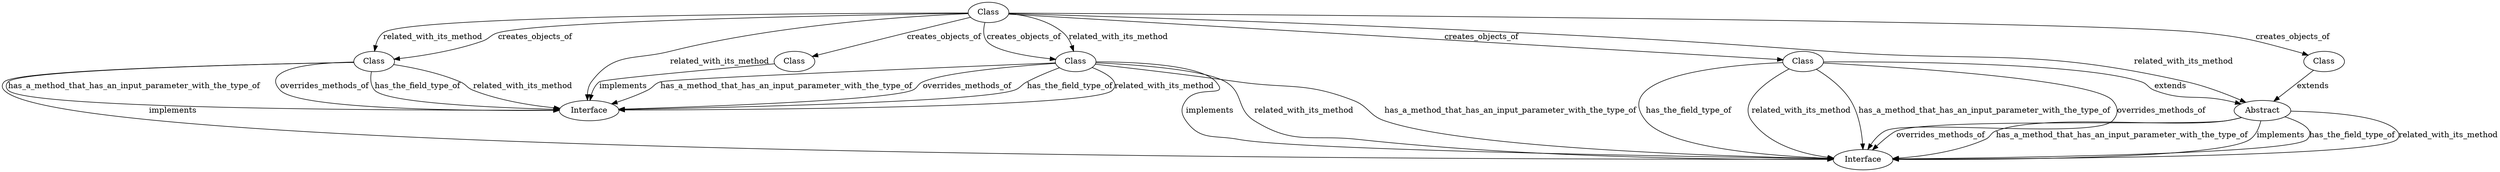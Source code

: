 // Subdue 5.2.2 graph in dot format

digraph SubdueGraph {
  1 [label="Interface",color=black,fontcolor=black];
  2 [label="Class",color=black,fontcolor=black];
  3 [label="Class",color=black,fontcolor=black];
  4 [label="Class",color=black,fontcolor=black];
  5 [label="Abstract",color=black,fontcolor=black];
  6 [label="Class",color=black,fontcolor=black];
  7 [label="Class",color=black,fontcolor=black];
  8 [label="Interface",color=black,fontcolor=black];
  9 [label="Class",color=black,fontcolor=black];
  3 -> 1 [label="implements",color=black,fontcolor=black];
  4 -> 8 [label="implements",color=black,fontcolor=black];
  5 -> 8 [label="implements",color=black,fontcolor=black];
  6 -> 8 [label="implements",color=black,fontcolor=black];
  7 -> 5 [label="extends",color=black,fontcolor=black];
  9 -> 5 [label="extends",color=black,fontcolor=black];
  2 -> 1 [label="related_with_its_method",color=black,fontcolor=black];
  2 -> 3 [label="creates_objects_of",color=black,fontcolor=black];
  2 -> 4 [label="related_with_its_method",color=black,fontcolor=black];
  2 -> 4 [label="creates_objects_of",color=black,fontcolor=black];
  2 -> 6 [label="related_with_its_method",color=black,fontcolor=black];
  2 -> 6 [label="creates_objects_of",color=black,fontcolor=black];
  2 -> 5 [label="related_with_its_method",color=black,fontcolor=black];
  2 -> 9 [label="creates_objects_of",color=black,fontcolor=black];
  2 -> 7 [label="creates_objects_of",color=black,fontcolor=black];
  4 -> 1 [label="has_the_field_type_of",color=black,fontcolor=black];
  4 -> 1 [label="related_with_its_method",color=black,fontcolor=black];
  4 -> 1 [label="has_a_method_that_has_an_input_parameter_with_the_type_of",color=black,fontcolor=black];
  4 -> 1 [label="overrides_methods_of",color=black,fontcolor=black];
  4 -> 8 [label="related_with_its_method",color=black,fontcolor=black];
  4 -> 8 [label="has_a_method_that_has_an_input_parameter_with_the_type_of",color=black,fontcolor=black];
  5 -> 8 [label="has_the_field_type_of",color=black,fontcolor=black];
  5 -> 8 [label="related_with_its_method",color=black,fontcolor=black];
  5 -> 8 [label="overrides_methods_of",color=black,fontcolor=black];
  5 -> 8 [label="has_a_method_that_has_an_input_parameter_with_the_type_of",color=black,fontcolor=black];
  6 -> 1 [label="has_the_field_type_of",color=black,fontcolor=black];
  6 -> 1 [label="related_with_its_method",color=black,fontcolor=black];
  6 -> 1 [label="has_a_method_that_has_an_input_parameter_with_the_type_of",color=black,fontcolor=black];
  6 -> 1 [label="overrides_methods_of",color=black,fontcolor=black];
  7 -> 8 [label="has_the_field_type_of",color=black,fontcolor=black];
  7 -> 8 [label="related_with_its_method",color=black,fontcolor=black];
  7 -> 8 [label="has_a_method_that_has_an_input_parameter_with_the_type_of",color=black,fontcolor=black];
  7 -> 8 [label="overrides_methods_of",color=black,fontcolor=black];
}
